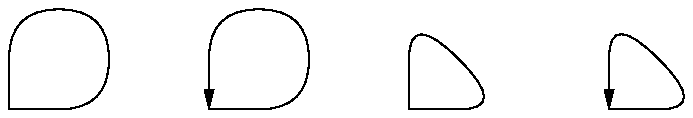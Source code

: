 .PS
spline right then up then left then down at 0,0
spline right then up then left then down -> at 1,0
spline right then up left then down at 2,0
spline right then up left then down -> at 3,0
.PE
